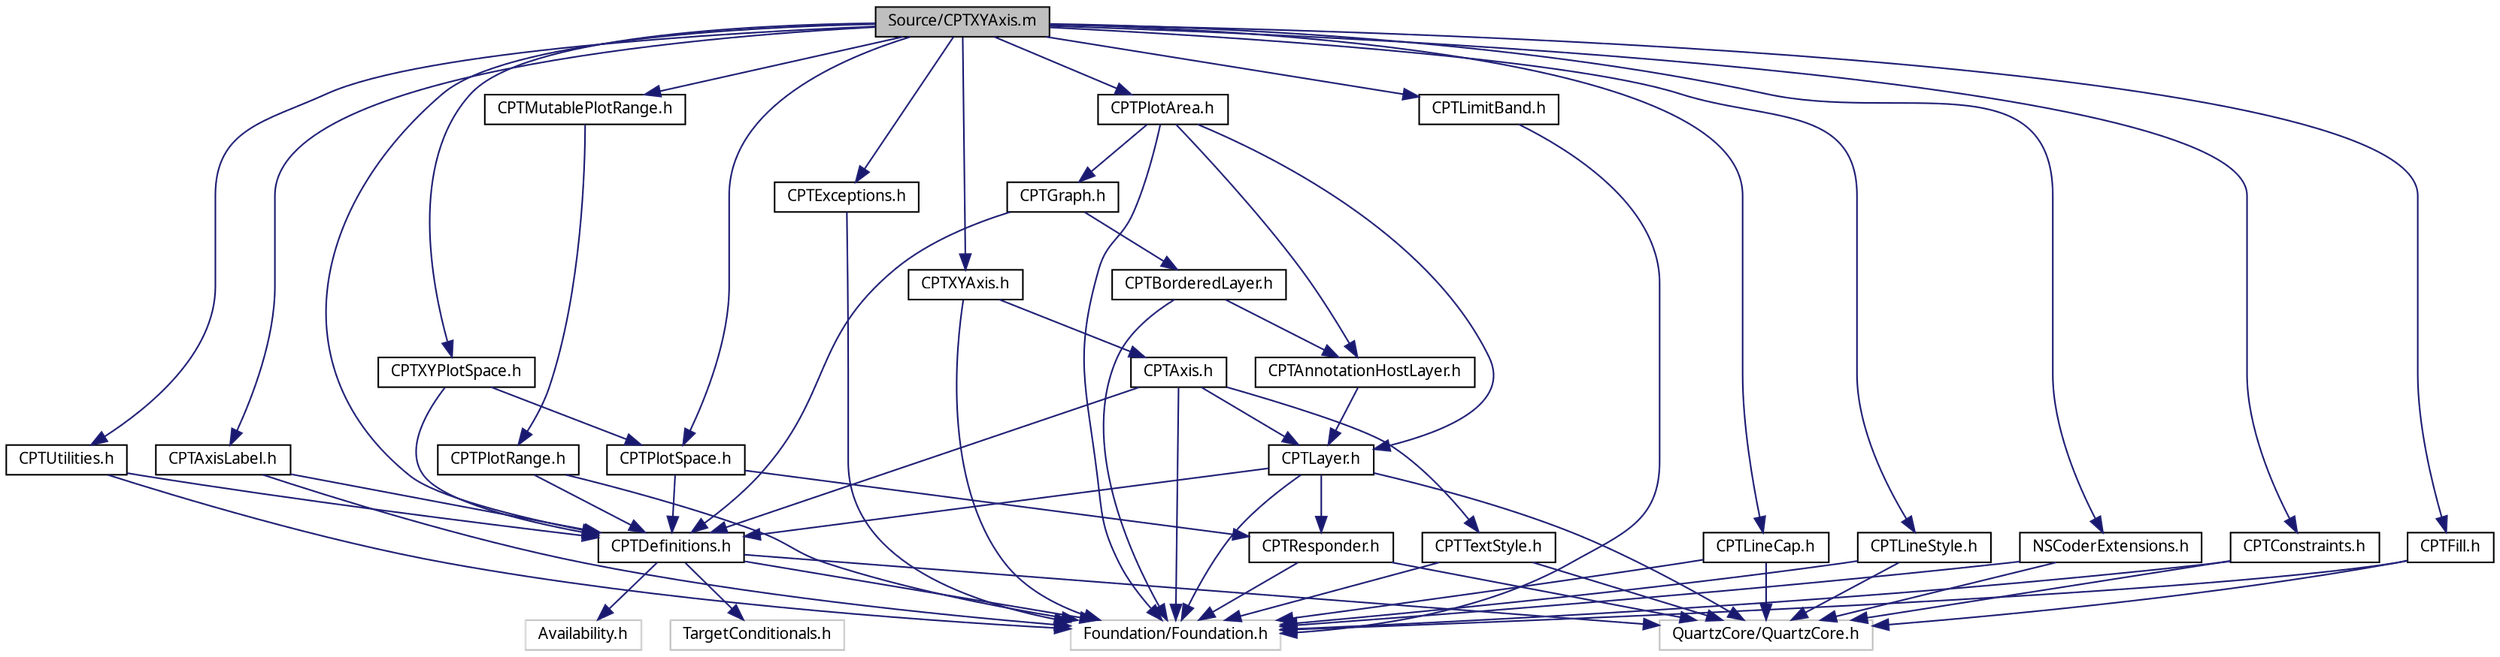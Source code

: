 digraph G
{
  bgcolor="transparent";
  edge [fontname="Lucinda Grande",fontsize="10",labelfontname="Lucinda Grande",labelfontsize="10"];
  node [fontname="Lucinda Grande",fontsize="10",shape=record];
  Node1 [label="Source/CPTXYAxis.m",height=0.2,width=0.4,color="black", fillcolor="grey75", style="filled" fontcolor="black"];
  Node1 -> Node2 [color="midnightblue",fontsize="10",style="solid",fontname="Lucinda Grande"];
  Node2 [label="CPTXYAxis.h",height=0.2,width=0.4,color="black",URL="$_c_p_t_x_y_axis_8h.html"];
  Node2 -> Node3 [color="midnightblue",fontsize="10",style="solid",fontname="Lucinda Grande"];
  Node3 [label="CPTAxis.h",height=0.2,width=0.4,color="black",URL="$_c_p_t_axis_8h.html"];
  Node3 -> Node4 [color="midnightblue",fontsize="10",style="solid",fontname="Lucinda Grande"];
  Node4 [label="CPTDefinitions.h",height=0.2,width=0.4,color="black",URL="$_c_p_t_definitions_8h.html"];
  Node4 -> Node5 [color="midnightblue",fontsize="10",style="solid",fontname="Lucinda Grande"];
  Node5 [label="QuartzCore/QuartzCore.h",height=0.2,width=0.4,color="grey75"];
  Node4 -> Node6 [color="midnightblue",fontsize="10",style="solid",fontname="Lucinda Grande"];
  Node6 [label="Availability.h",height=0.2,width=0.4,color="grey75"];
  Node4 -> Node7 [color="midnightblue",fontsize="10",style="solid",fontname="Lucinda Grande"];
  Node7 [label="TargetConditionals.h",height=0.2,width=0.4,color="grey75"];
  Node4 -> Node8 [color="midnightblue",fontsize="10",style="solid",fontname="Lucinda Grande"];
  Node8 [label="Foundation/Foundation.h",height=0.2,width=0.4,color="grey75"];
  Node3 -> Node9 [color="midnightblue",fontsize="10",style="solid",fontname="Lucinda Grande"];
  Node9 [label="CPTLayer.h",height=0.2,width=0.4,color="black",URL="$_c_p_t_layer_8h.html"];
  Node9 -> Node10 [color="midnightblue",fontsize="10",style="solid",fontname="Lucinda Grande"];
  Node10 [label="CPTResponder.h",height=0.2,width=0.4,color="black",URL="$_c_p_t_responder_8h.html"];
  Node10 -> Node5 [color="midnightblue",fontsize="10",style="solid",fontname="Lucinda Grande"];
  Node10 -> Node8 [color="midnightblue",fontsize="10",style="solid",fontname="Lucinda Grande"];
  Node9 -> Node8 [color="midnightblue",fontsize="10",style="solid",fontname="Lucinda Grande"];
  Node9 -> Node5 [color="midnightblue",fontsize="10",style="solid",fontname="Lucinda Grande"];
  Node9 -> Node4 [color="midnightblue",fontsize="10",style="solid",fontname="Lucinda Grande"];
  Node3 -> Node11 [color="midnightblue",fontsize="10",style="solid",fontname="Lucinda Grande"];
  Node11 [label="CPTTextStyle.h",height=0.2,width=0.4,color="black",URL="$_c_p_t_text_style_8h.html"];
  Node11 -> Node5 [color="midnightblue",fontsize="10",style="solid",fontname="Lucinda Grande"];
  Node11 -> Node8 [color="midnightblue",fontsize="10",style="solid",fontname="Lucinda Grande"];
  Node3 -> Node8 [color="midnightblue",fontsize="10",style="solid",fontname="Lucinda Grande"];
  Node2 -> Node8 [color="midnightblue",fontsize="10",style="solid",fontname="Lucinda Grande"];
  Node1 -> Node12 [color="midnightblue",fontsize="10",style="solid",fontname="Lucinda Grande"];
  Node12 [label="CPTAxisLabel.h",height=0.2,width=0.4,color="black",URL="$_c_p_t_axis_label_8h.html"];
  Node12 -> Node8 [color="midnightblue",fontsize="10",style="solid",fontname="Lucinda Grande"];
  Node12 -> Node4 [color="midnightblue",fontsize="10",style="solid",fontname="Lucinda Grande"];
  Node1 -> Node13 [color="midnightblue",fontsize="10",style="solid",fontname="Lucinda Grande"];
  Node13 [label="CPTConstraints.h",height=0.2,width=0.4,color="black",URL="$_c_p_t_constraints_8h.html"];
  Node13 -> Node8 [color="midnightblue",fontsize="10",style="solid",fontname="Lucinda Grande"];
  Node13 -> Node5 [color="midnightblue",fontsize="10",style="solid",fontname="Lucinda Grande"];
  Node1 -> Node4 [color="midnightblue",fontsize="10",style="solid",fontname="Lucinda Grande"];
  Node1 -> Node14 [color="midnightblue",fontsize="10",style="solid",fontname="Lucinda Grande"];
  Node14 [label="CPTExceptions.h",height=0.2,width=0.4,color="black",URL="$_c_p_t_exceptions_8h.html"];
  Node14 -> Node8 [color="midnightblue",fontsize="10",style="solid",fontname="Lucinda Grande"];
  Node1 -> Node15 [color="midnightblue",fontsize="10",style="solid",fontname="Lucinda Grande"];
  Node15 [label="CPTFill.h",height=0.2,width=0.4,color="black",URL="$_c_p_t_fill_8h.html"];
  Node15 -> Node5 [color="midnightblue",fontsize="10",style="solid",fontname="Lucinda Grande"];
  Node15 -> Node8 [color="midnightblue",fontsize="10",style="solid",fontname="Lucinda Grande"];
  Node1 -> Node16 [color="midnightblue",fontsize="10",style="solid",fontname="Lucinda Grande"];
  Node16 [label="CPTLimitBand.h",height=0.2,width=0.4,color="black",URL="$_c_p_t_limit_band_8h.html"];
  Node16 -> Node8 [color="midnightblue",fontsize="10",style="solid",fontname="Lucinda Grande"];
  Node1 -> Node17 [color="midnightblue",fontsize="10",style="solid",fontname="Lucinda Grande"];
  Node17 [label="CPTLineCap.h",height=0.2,width=0.4,color="black",URL="$_c_p_t_line_cap_8h.html"];
  Node17 -> Node5 [color="midnightblue",fontsize="10",style="solid",fontname="Lucinda Grande"];
  Node17 -> Node8 [color="midnightblue",fontsize="10",style="solid",fontname="Lucinda Grande"];
  Node1 -> Node18 [color="midnightblue",fontsize="10",style="solid",fontname="Lucinda Grande"];
  Node18 [label="CPTLineStyle.h",height=0.2,width=0.4,color="black",URL="$_c_p_t_line_style_8h.html"];
  Node18 -> Node5 [color="midnightblue",fontsize="10",style="solid",fontname="Lucinda Grande"];
  Node18 -> Node8 [color="midnightblue",fontsize="10",style="solid",fontname="Lucinda Grande"];
  Node1 -> Node19 [color="midnightblue",fontsize="10",style="solid",fontname="Lucinda Grande"];
  Node19 [label="CPTMutablePlotRange.h",height=0.2,width=0.4,color="black",URL="$_c_p_t_mutable_plot_range_8h.html"];
  Node19 -> Node20 [color="midnightblue",fontsize="10",style="solid",fontname="Lucinda Grande"];
  Node20 [label="CPTPlotRange.h",height=0.2,width=0.4,color="black",URL="$_c_p_t_plot_range_8h.html"];
  Node20 -> Node8 [color="midnightblue",fontsize="10",style="solid",fontname="Lucinda Grande"];
  Node20 -> Node4 [color="midnightblue",fontsize="10",style="solid",fontname="Lucinda Grande"];
  Node1 -> Node21 [color="midnightblue",fontsize="10",style="solid",fontname="Lucinda Grande"];
  Node21 [label="CPTPlotArea.h",height=0.2,width=0.4,color="black",URL="$_c_p_t_plot_area_8h.html"];
  Node21 -> Node22 [color="midnightblue",fontsize="10",style="solid",fontname="Lucinda Grande"];
  Node22 [label="CPTGraph.h",height=0.2,width=0.4,color="black",URL="$_c_p_t_graph_8h.html"];
  Node22 -> Node23 [color="midnightblue",fontsize="10",style="solid",fontname="Lucinda Grande"];
  Node23 [label="CPTBorderedLayer.h",height=0.2,width=0.4,color="black",URL="$_c_p_t_bordered_layer_8h.html"];
  Node23 -> Node8 [color="midnightblue",fontsize="10",style="solid",fontname="Lucinda Grande"];
  Node23 -> Node24 [color="midnightblue",fontsize="10",style="solid",fontname="Lucinda Grande"];
  Node24 [label="CPTAnnotationHostLayer.h",height=0.2,width=0.4,color="black",URL="$_c_p_t_annotation_host_layer_8h.html"];
  Node24 -> Node9 [color="midnightblue",fontsize="10",style="solid",fontname="Lucinda Grande"];
  Node22 -> Node4 [color="midnightblue",fontsize="10",style="solid",fontname="Lucinda Grande"];
  Node21 -> Node9 [color="midnightblue",fontsize="10",style="solid",fontname="Lucinda Grande"];
  Node21 -> Node8 [color="midnightblue",fontsize="10",style="solid",fontname="Lucinda Grande"];
  Node21 -> Node24 [color="midnightblue",fontsize="10",style="solid",fontname="Lucinda Grande"];
  Node1 -> Node25 [color="midnightblue",fontsize="10",style="solid",fontname="Lucinda Grande"];
  Node25 [label="CPTPlotSpace.h",height=0.2,width=0.4,color="black",URL="$_c_p_t_plot_space_8h.html"];
  Node25 -> Node10 [color="midnightblue",fontsize="10",style="solid",fontname="Lucinda Grande"];
  Node25 -> Node4 [color="midnightblue",fontsize="10",style="solid",fontname="Lucinda Grande"];
  Node1 -> Node26 [color="midnightblue",fontsize="10",style="solid",fontname="Lucinda Grande"];
  Node26 [label="CPTUtilities.h",height=0.2,width=0.4,color="black",URL="$_c_p_t_utilities_8h.html"];
  Node26 -> Node8 [color="midnightblue",fontsize="10",style="solid",fontname="Lucinda Grande"];
  Node26 -> Node4 [color="midnightblue",fontsize="10",style="solid",fontname="Lucinda Grande"];
  Node1 -> Node27 [color="midnightblue",fontsize="10",style="solid",fontname="Lucinda Grande"];
  Node27 [label="CPTXYPlotSpace.h",height=0.2,width=0.4,color="black",URL="$_c_p_t_x_y_plot_space_8h.html"];
  Node27 -> Node25 [color="midnightblue",fontsize="10",style="solid",fontname="Lucinda Grande"];
  Node27 -> Node4 [color="midnightblue",fontsize="10",style="solid",fontname="Lucinda Grande"];
  Node1 -> Node28 [color="midnightblue",fontsize="10",style="solid",fontname="Lucinda Grande"];
  Node28 [label="NSCoderExtensions.h",height=0.2,width=0.4,color="black",URL="$_n_s_coder_extensions_8h.html"];
  Node28 -> Node5 [color="midnightblue",fontsize="10",style="solid",fontname="Lucinda Grande"];
  Node28 -> Node8 [color="midnightblue",fontsize="10",style="solid",fontname="Lucinda Grande"];
}
